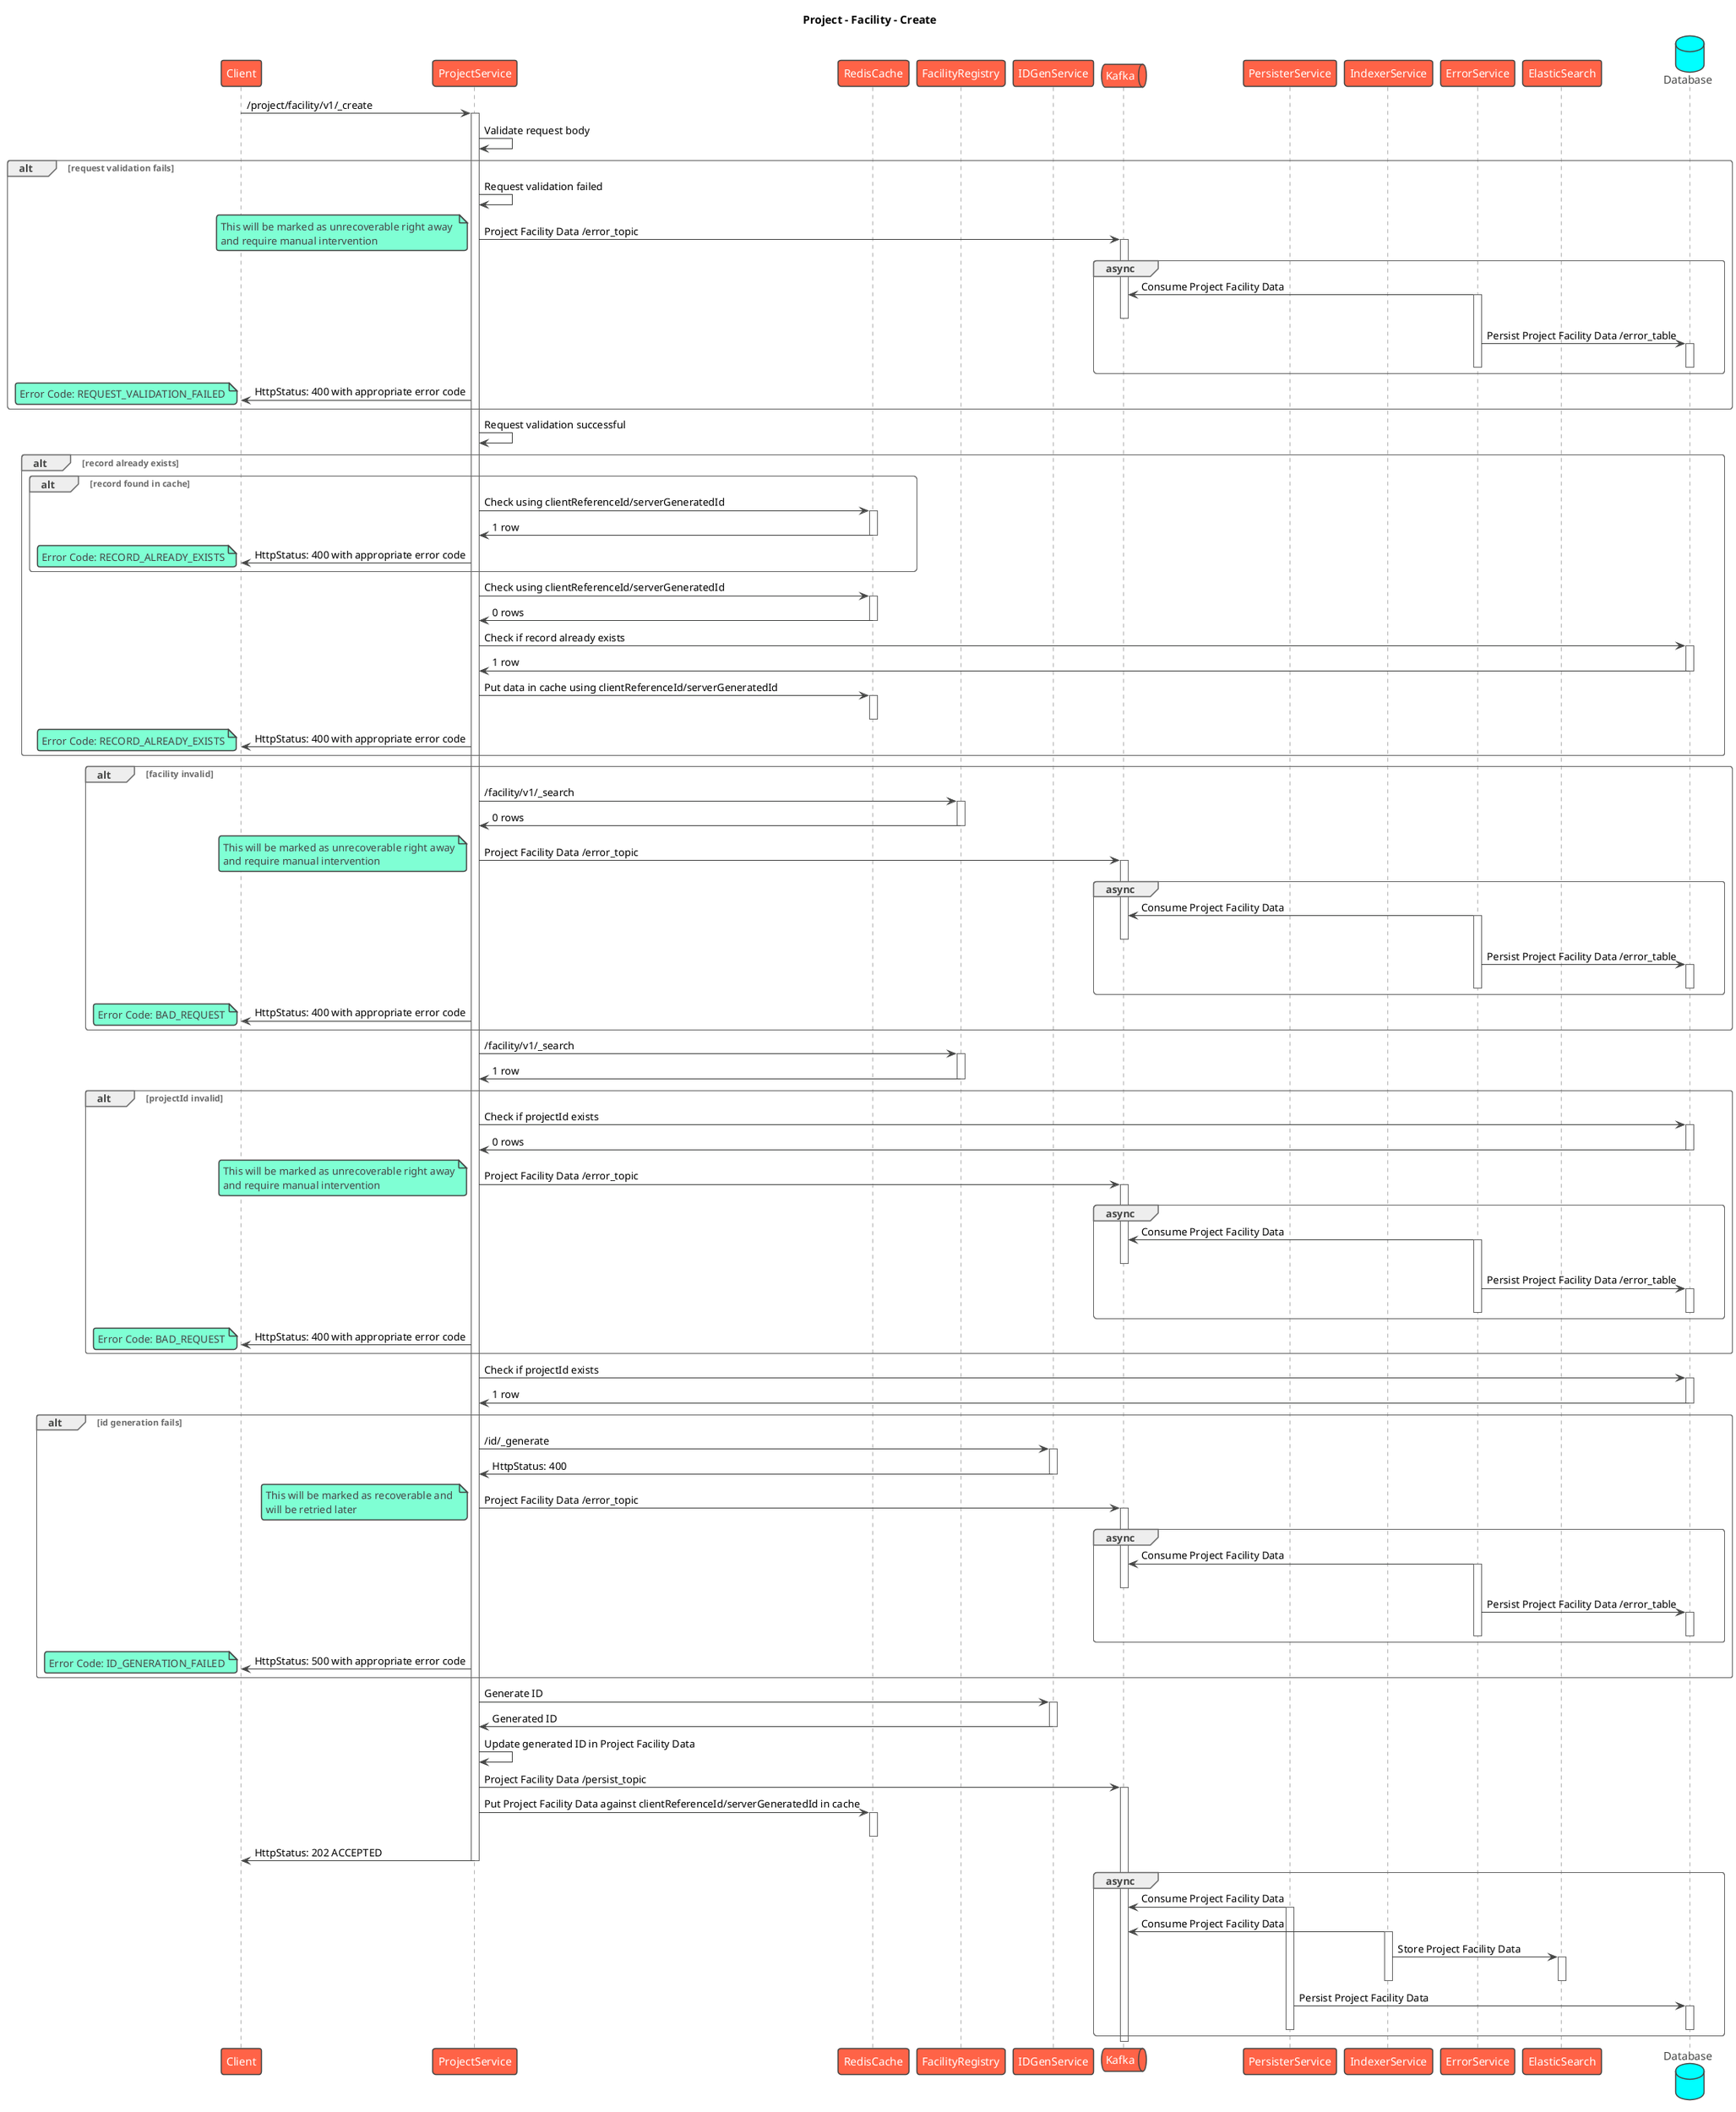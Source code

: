 @startuml
title Project - Facility - Create
!theme vibrant
participant Client as c
participant ProjectService as s
participant RedisCache as rc
participant FacilityRegistry as s2
participant IDGenService as idgen
queue Kafka as k
participant PersisterService as prs
participant IndexerService as idx
participant ErrorService as es
participant ElasticSearch as el
database Database as db
c -> s : /project/facility/v1/_create
activate s
s -> s: Validate request body
alt request validation fails
    s -> s: Request validation failed
    s -> k: Project Facility Data /error_topic
    note left
        This will be marked as unrecoverable right away 
        and require manual intervention
    end note
    activate k
    group async
        es -> k: Consume Project Facility Data
        activate es
        deactivate k
        es -> db: Persist Project Facility Data /error_table
        activate db
        deactivate db
        deactivate es
    end
    s -> c: HttpStatus: 400 with appropriate error code
    note left
      Error Code: REQUEST_VALIDATION_FAILED
    end note
end
s -> s: Request validation successful
alt record already exists
    alt record found in cache
      s -> rc: Check using clientReferenceId/serverGeneratedId
      activate rc
      rc -> s: 1 row
      deactivate rc
      s -> c: HttpStatus: 400 with appropriate error code
      note left
          Error Code: RECORD_ALREADY_EXISTS
      end note
    end
    s -> rc: Check using clientReferenceId/serverGeneratedId
    activate rc
    rc -> s: 0 rows
    deactivate rc
    s -> db: Check if record already exists
    activate db
    db -> s: 1 row
    deactivate db
    s -> rc: Put data in cache using clientReferenceId/serverGeneratedId
    activate rc
    deactivate rc
    s -> c: HttpStatus: 400 with appropriate error code
    note left
        Error Code: RECORD_ALREADY_EXISTS
    end note
end
alt facility invalid
    s -> s2: /facility/v1/_search
    activate s2
    s2 -> s: 0 rows
    deactivate s2
    s -> k: Project Facility Data /error_topic
    note left
        This will be marked as unrecoverable right away
        and require manual intervention
    end note
    activate k
    group async
        es -> k: Consume Project Facility Data
        activate es
        deactivate k
        es -> db: Persist Project Facility Data /error_table
        activate db
        deactivate db
        deactivate es
    end
    s -> c: HttpStatus: 400 with appropriate error code
    note left
      Error Code: BAD_REQUEST
    end note
end
s -> s2: /facility/v1/_search
activate s2
s2 -> s: 1 row
deactivate s2
alt projectId invalid
    s -> db: Check if projectId exists
    activate db
    db -> s: 0 rows
    deactivate db
    s -> k: Project Facility Data /error_topic
    note left
        This will be marked as unrecoverable right away
        and require manual intervention
    end note
    activate k
    group async
        es -> k: Consume Project Facility Data
        activate es
        deactivate k
        es -> db: Persist Project Facility Data /error_table
        activate db
        deactivate db
        deactivate es
    end
    s -> c: HttpStatus: 400 with appropriate error code
    note left
      Error Code: BAD_REQUEST
    end note
end
s -> db: Check if projectId exists
activate db
db -> s: 1 row
deactivate db
alt id generation fails
    s -> idgen: /id/_generate
    activate idgen
    idgen -> s: HttpStatus: 400
    deactivate idgen
    s -> k: Project Facility Data /error_topic
    note left
        This will be marked as recoverable and 
        will be retried later
    end note
    activate k
    group async
        es -> k: Consume Project Facility Data
        activate es
        deactivate k
        es -> db: Persist Project Facility Data /error_table
        activate db
        deactivate db
        deactivate es
    end
    s -> c: HttpStatus: 500 with appropriate error code
    note left
      Error Code: ID_GENERATION_FAILED
    end note
end
s -> idgen: Generate ID
activate idgen
idgen -> s: Generated ID
deactivate idgen
s -> s: Update generated ID in Project Facility Data
s -> k: Project Facility Data /persist_topic
activate k
s -> rc: Put Project Facility Data against clientReferenceId/serverGeneratedId in cache
activate rc
deactivate rc
s -> c: HttpStatus: 202 ACCEPTED
deactivate s
group async
    prs -> k: Consume Project Facility Data
    activate prs
    idx -> k: Consume Project Facility Data
    activate idx
    idx -> el: Store Project Facility Data
    activate el
    deactivate el
    deactivate idx
    prs -> db: Persist Project Facility Data
    activate db
    deactivate db
    deactivate prs
end
deactivate k
@enduml